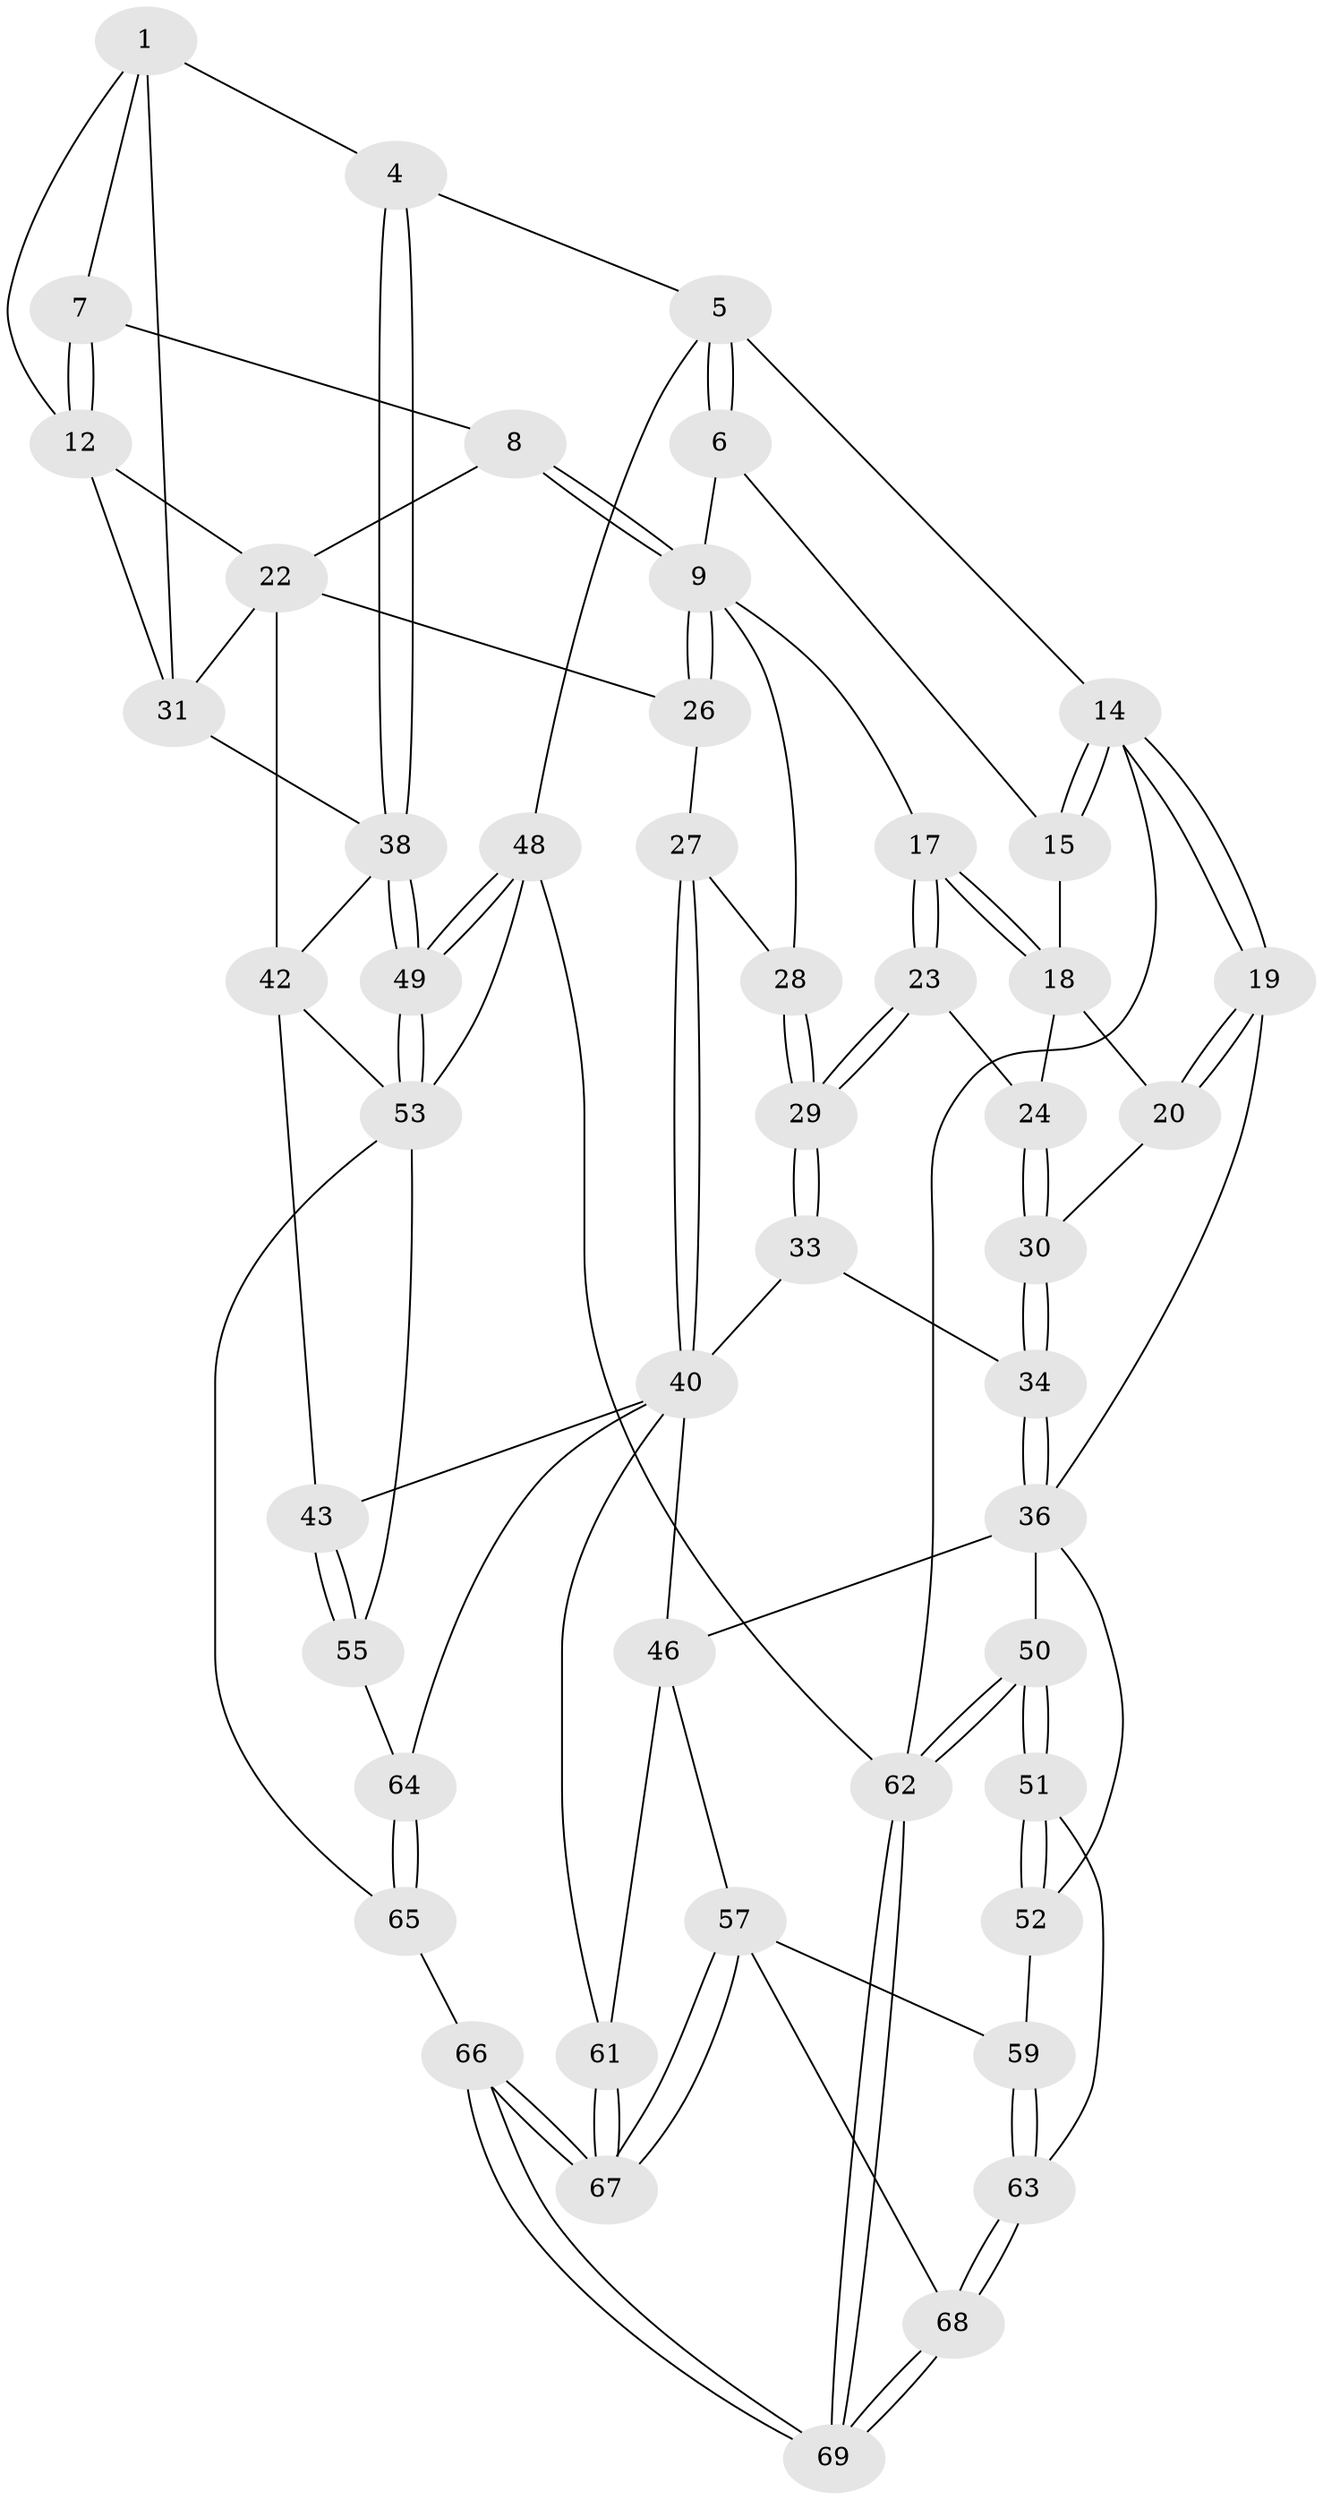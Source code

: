 // original degree distribution, {3: 0.02857142857142857, 5: 0.5142857142857142, 4: 0.24285714285714285, 6: 0.21428571428571427}
// Generated by graph-tools (version 1.1) at 2025/21/03/04/25 18:21:25]
// undirected, 49 vertices, 118 edges
graph export_dot {
graph [start="1"]
  node [color=gray90,style=filled];
  1 [pos="+0.5666613989459005+0",super="+2"];
  4 [pos="+1+0.044064356632759906"];
  5 [pos="+1+0"];
  6 [pos="+0.5311074406596072+0",super="+11"];
  7 [pos="+0.6051970146541736+0.01832455008835094"];
  8 [pos="+0.6009379713216936+0.14664162329119598"];
  9 [pos="+0.4820148304900368+0.2356088642967881",super="+10"];
  12 [pos="+0.8192890727773481+0.1805191256850306",super="+13"];
  14 [pos="+0+0"];
  15 [pos="+0.23226793109224686+0"];
  17 [pos="+0.2850784755097321+0.24214079666043617"];
  18 [pos="+0.21942566970255004+0",super="+21"];
  19 [pos="+0+0.2971070620596008"];
  20 [pos="+0+0.2619985324147149"];
  22 [pos="+0.6824783378492585+0.22271508713536373",super="+25"];
  23 [pos="+0.2610457950983083+0.259476809352907"];
  24 [pos="+0.23602577878890194+0.2581890014331434"];
  26 [pos="+0.5305914497286893+0.3717464491829329"];
  27 [pos="+0.5171355666137126+0.3786874523681213"];
  28 [pos="+0.40706777160736884+0.4000057174981475"];
  29 [pos="+0.2720471383380504+0.4721604956957766"];
  30 [pos="+0.10673128470887362+0.32367438023264006"];
  31 [pos="+0.7264379988149021+0.4408985903190314",super="+35"];
  33 [pos="+0.26369264244384105+0.48161343406611995"];
  34 [pos="+0.2097855941677989+0.4914842960437958"];
  36 [pos="+0.18279407146377238+0.5159326887318821",super="+47+37"];
  38 [pos="+1+0.6013058885699629",super="+39"];
  40 [pos="+0.42354953871758716+0.6551334451758034",super="+41+44"];
  42 [pos="+0.5833033662839978+0.6203929844892407",super="+45"];
  43 [pos="+0.545311943217974+0.6567699019552312"];
  46 [pos="+0.2578443653559805+0.7089373433320976",super="+56"];
  48 [pos="+1+1"];
  49 [pos="+1+0.9217414153310303"];
  50 [pos="+0+0.6762770139827263"];
  51 [pos="+0+0.700969757730756"];
  52 [pos="+0.11453373002896182+0.6854952290058769"];
  53 [pos="+0.7984985436390017+0.7346958897871071",super="+54"];
  55 [pos="+0.7358181877236628+0.7747965308579555"];
  57 [pos="+0.2478046399500214+0.811755140190118",super="+58"];
  59 [pos="+0.1270952562816035+0.7208273945411848"];
  61 [pos="+0.45245000366917726+0.7311840778095441"];
  62 [pos="+0+1"];
  63 [pos="+0.11024299267521594+0.8594601425205453"];
  64 [pos="+0.5220997289350358+0.7989769456289005"];
  65 [pos="+0.5610090034493912+1"];
  66 [pos="+0.40836571355206835+1"];
  67 [pos="+0.34795076017418347+0.8803792608969796"];
  68 [pos="+0.1253889273037257+0.9421689237886246"];
  69 [pos="+0.004645481974001427+1"];
  1 -- 7;
  1 -- 12;
  1 -- 4;
  1 -- 31;
  4 -- 5;
  4 -- 38;
  4 -- 38;
  5 -- 6;
  5 -- 6;
  5 -- 14;
  5 -- 48;
  6 -- 9;
  6 -- 15;
  7 -- 8;
  7 -- 12;
  7 -- 12;
  8 -- 9;
  8 -- 9;
  8 -- 22;
  9 -- 26;
  9 -- 26;
  9 -- 28;
  9 -- 17;
  12 -- 22;
  12 -- 31;
  14 -- 15;
  14 -- 15;
  14 -- 19;
  14 -- 19;
  14 -- 62;
  15 -- 18;
  17 -- 18;
  17 -- 18;
  17 -- 23;
  17 -- 23;
  18 -- 24;
  18 -- 20;
  19 -- 20;
  19 -- 20;
  19 -- 36;
  20 -- 30;
  22 -- 26;
  22 -- 42;
  22 -- 31;
  23 -- 24;
  23 -- 29;
  23 -- 29;
  24 -- 30;
  24 -- 30;
  26 -- 27;
  27 -- 28;
  27 -- 40;
  27 -- 40;
  28 -- 29;
  28 -- 29;
  29 -- 33;
  29 -- 33;
  30 -- 34;
  30 -- 34;
  31 -- 38;
  33 -- 34;
  33 -- 40;
  34 -- 36;
  34 -- 36;
  36 -- 46;
  36 -- 52;
  36 -- 50;
  38 -- 49;
  38 -- 49;
  38 -- 42;
  40 -- 46;
  40 -- 64;
  40 -- 43;
  40 -- 61;
  42 -- 43;
  42 -- 53;
  43 -- 55;
  43 -- 55;
  46 -- 57;
  46 -- 61;
  48 -- 49;
  48 -- 49;
  48 -- 62;
  48 -- 53;
  49 -- 53;
  49 -- 53;
  50 -- 51;
  50 -- 51;
  50 -- 62;
  50 -- 62;
  51 -- 52;
  51 -- 52;
  51 -- 63;
  52 -- 59;
  53 -- 65;
  53 -- 55;
  55 -- 64;
  57 -- 67;
  57 -- 67;
  57 -- 59;
  57 -- 68;
  59 -- 63;
  59 -- 63;
  61 -- 67;
  61 -- 67;
  62 -- 69;
  62 -- 69;
  63 -- 68;
  63 -- 68;
  64 -- 65;
  64 -- 65;
  65 -- 66;
  66 -- 67;
  66 -- 67;
  66 -- 69;
  66 -- 69;
  68 -- 69;
  68 -- 69;
}

